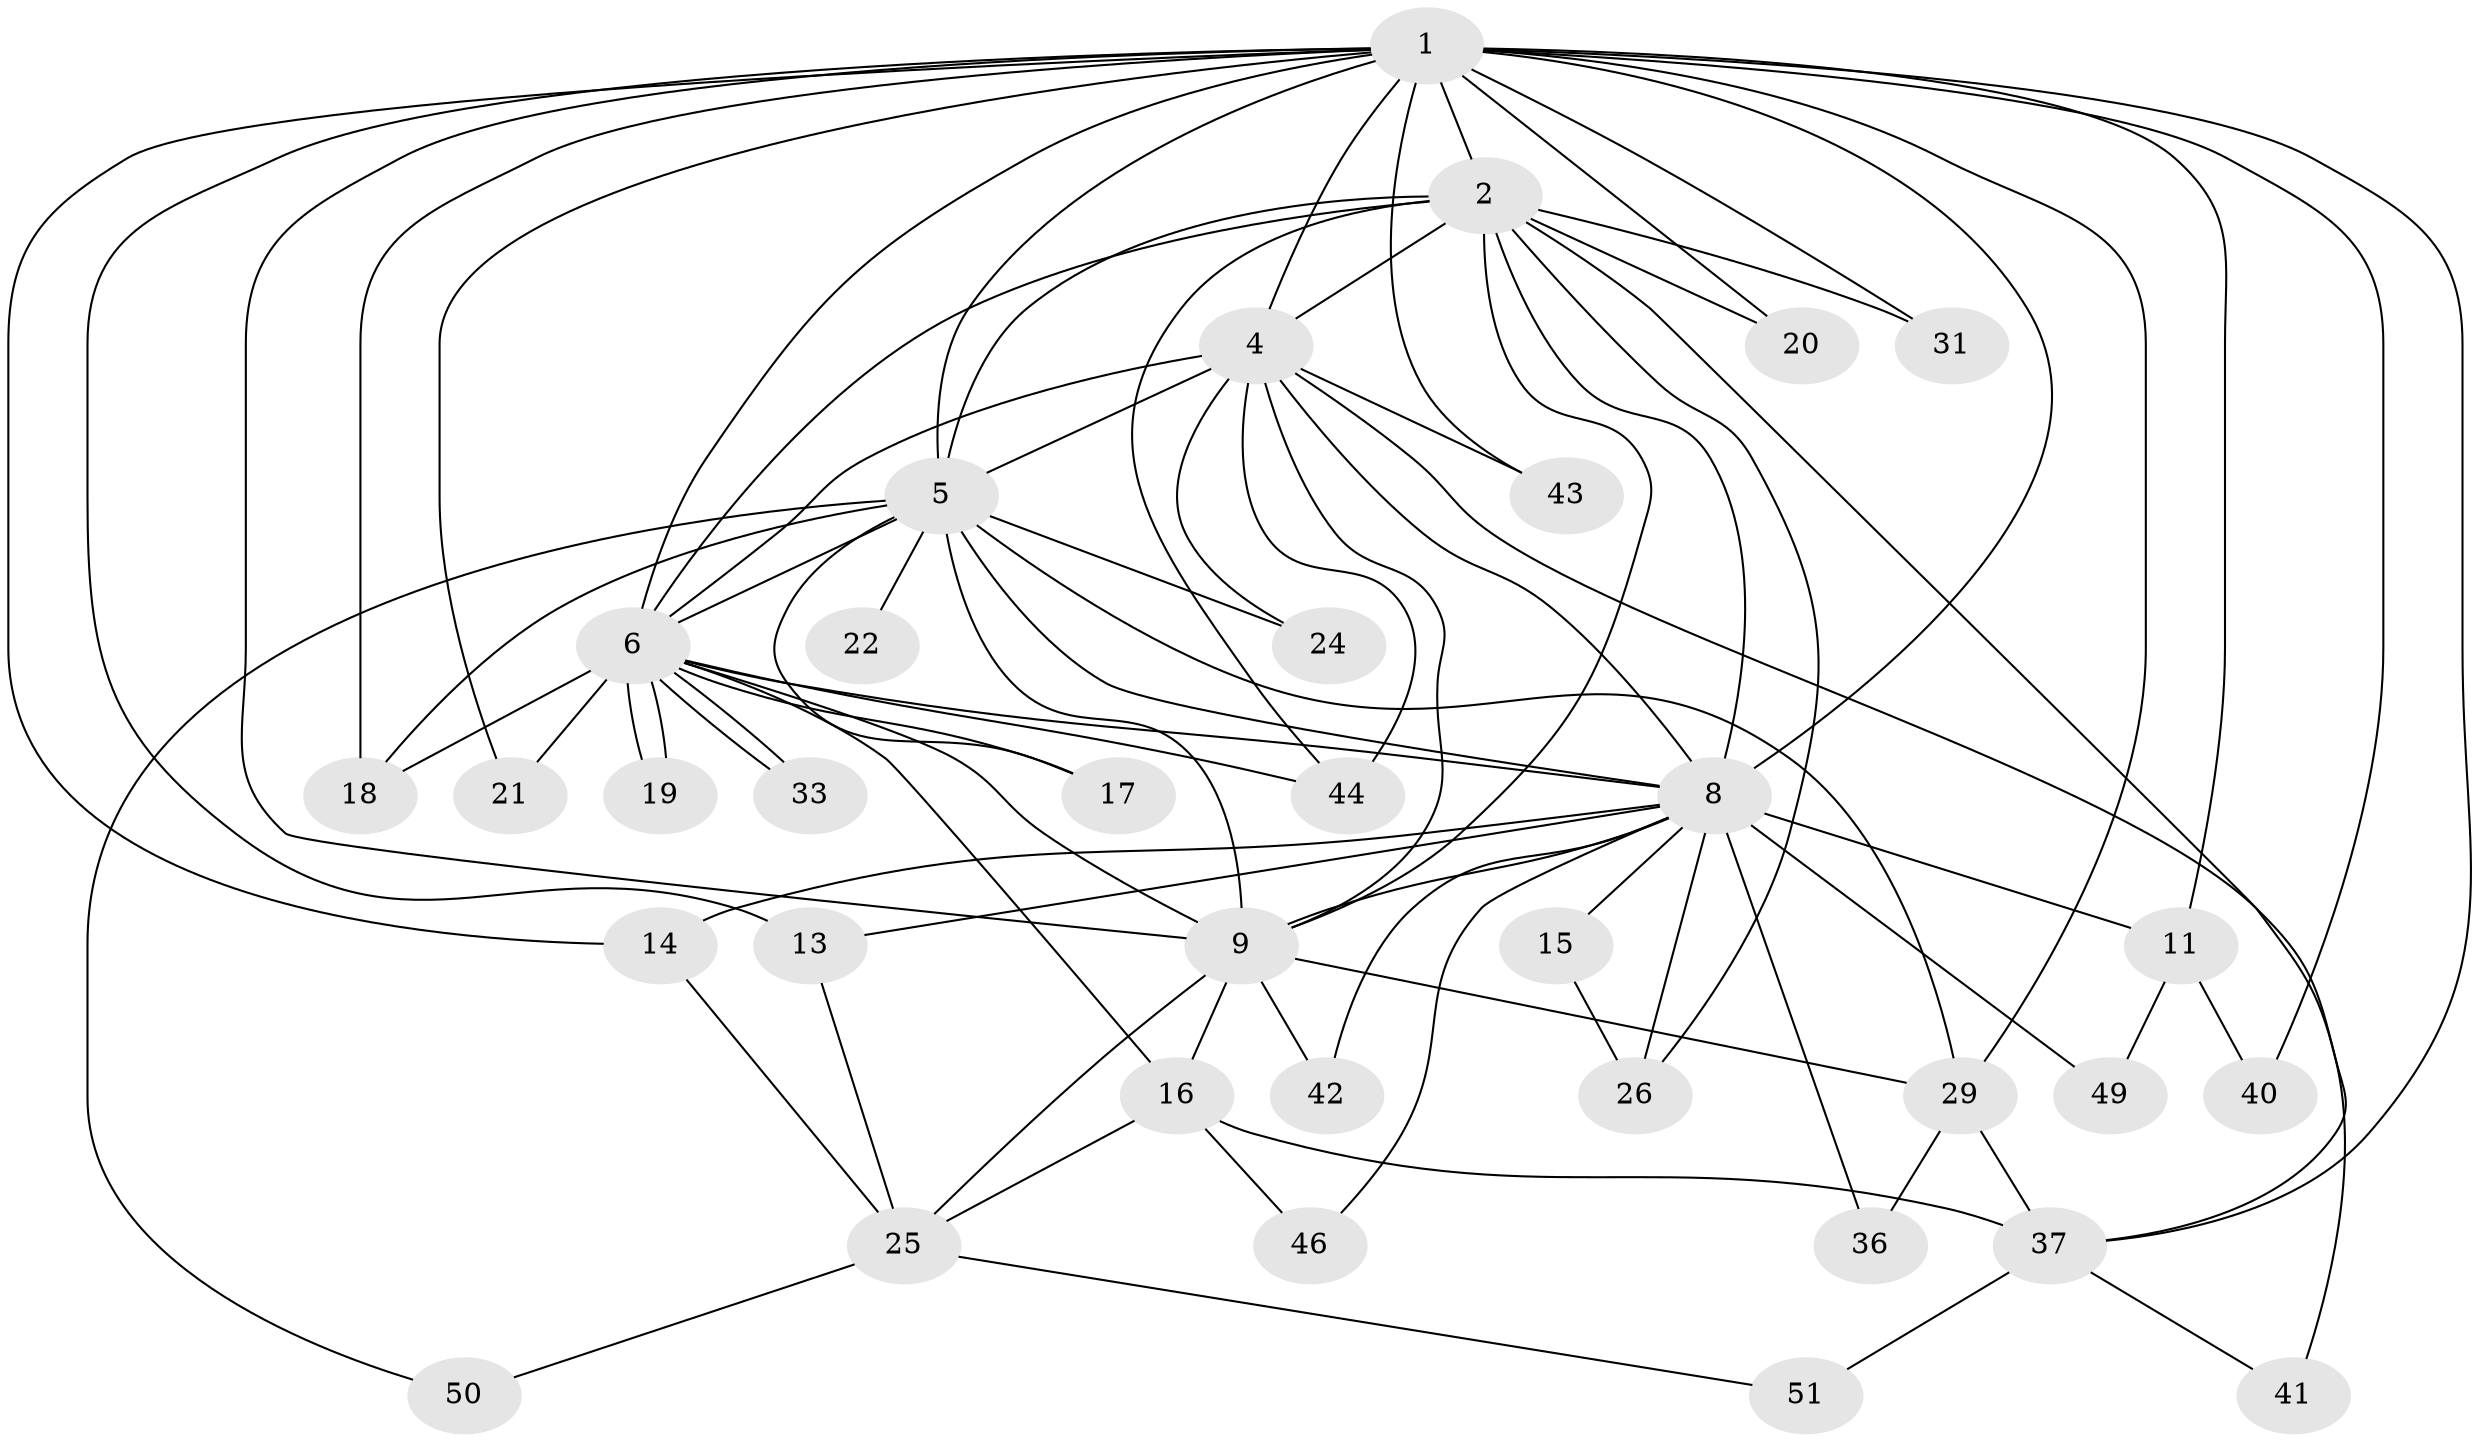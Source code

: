 // Generated by graph-tools (version 1.1) at 2025/23/03/03/25 07:23:47]
// undirected, 35 vertices, 83 edges
graph export_dot {
graph [start="1"]
  node [color=gray90,style=filled];
  1 [super="+7"];
  2 [super="+3"];
  4 [super="+30"];
  5 [super="+12"];
  6 [super="+35"];
  8 [super="+10"];
  9 [super="+23"];
  11 [super="+39"];
  13 [super="+34"];
  14;
  15;
  16 [super="+38"];
  17;
  18 [super="+28"];
  19;
  20 [super="+27"];
  21;
  22;
  24;
  25 [super="+48"];
  26 [super="+32"];
  29 [super="+47"];
  31;
  33;
  36;
  37 [super="+45"];
  40;
  41;
  42;
  43;
  44 [super="+52"];
  46;
  49;
  50;
  51;
  1 -- 2 [weight=4];
  1 -- 4 [weight=2];
  1 -- 5 [weight=2];
  1 -- 6 [weight=3];
  1 -- 8 [weight=4];
  1 -- 9 [weight=2];
  1 -- 11;
  1 -- 13;
  1 -- 20;
  1 -- 21;
  1 -- 31;
  1 -- 37;
  1 -- 40;
  1 -- 43;
  1 -- 14;
  1 -- 18;
  1 -- 29;
  2 -- 4 [weight=2];
  2 -- 5 [weight=2];
  2 -- 6 [weight=2];
  2 -- 8 [weight=4];
  2 -- 9 [weight=2];
  2 -- 20 [weight=2];
  2 -- 44;
  2 -- 26;
  2 -- 31;
  2 -- 37;
  4 -- 5 [weight=2];
  4 -- 6;
  4 -- 8 [weight=2];
  4 -- 9;
  4 -- 24;
  4 -- 43;
  4 -- 44;
  4 -- 41;
  5 -- 6;
  5 -- 8 [weight=2];
  5 -- 9 [weight=2];
  5 -- 17;
  5 -- 22 [weight=2];
  5 -- 24;
  5 -- 29;
  5 -- 50;
  5 -- 18;
  6 -- 8 [weight=2];
  6 -- 9;
  6 -- 16;
  6 -- 17;
  6 -- 18;
  6 -- 19;
  6 -- 19;
  6 -- 21;
  6 -- 33;
  6 -- 33;
  6 -- 44;
  8 -- 9 [weight=2];
  8 -- 15 [weight=2];
  8 -- 26;
  8 -- 36;
  8 -- 42;
  8 -- 49;
  8 -- 11 [weight=2];
  8 -- 13;
  8 -- 14;
  8 -- 46;
  9 -- 16;
  9 -- 25;
  9 -- 42;
  9 -- 29;
  11 -- 40;
  11 -- 49;
  13 -- 25;
  14 -- 25;
  15 -- 26;
  16 -- 25;
  16 -- 46;
  16 -- 37;
  25 -- 50;
  25 -- 51;
  29 -- 36;
  29 -- 37;
  37 -- 41;
  37 -- 51;
}
